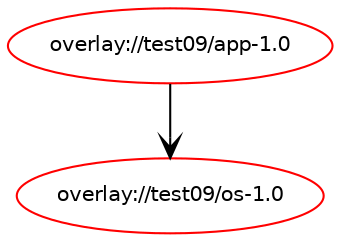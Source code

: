 digraph prolog {

newrank=true;
concentrate=true;
compound=true;
graph [rankdir=TD];#, ranksep=2.5, nodesep=0.2];
edge  [arrowhead=vee];
node  [fontname=Helvetica,fontsize=10];

"overlay://test09/app-1.0" [color=red, href="../test09/app-1.0-depend.svg"];
"overlay://test09/app-1.0" -> "overlay://test09/os-1.0"
"overlay://test09/os-1.0" [color=red, href="../test09/os-1.0-depend.svg"];
}
